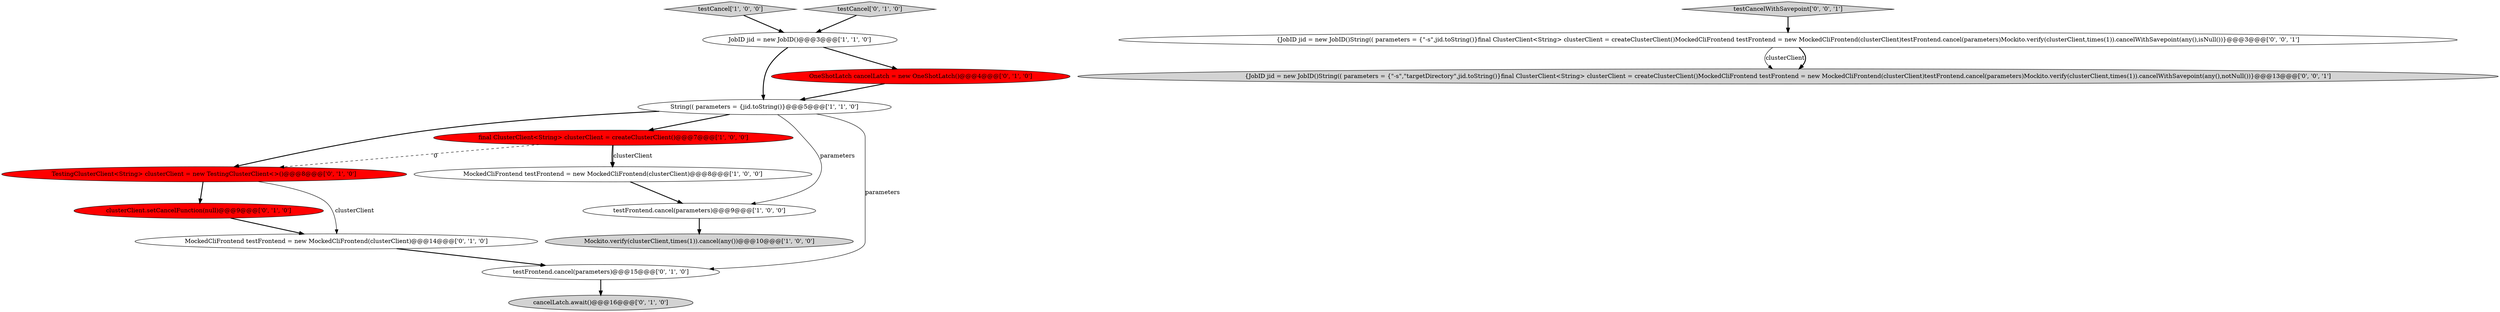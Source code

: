 digraph {
12 [style = filled, label = "MockedCliFrontend testFrontend = new MockedCliFrontend(clusterClient)@@@14@@@['0', '1', '0']", fillcolor = white, shape = ellipse image = "AAA0AAABBB2BBB"];
14 [style = filled, label = "{JobID jid = new JobID()String(( parameters = {\"-s\",\"targetDirectory\",jid.toString()}final ClusterClient<String> clusterClient = createClusterClient()MockedCliFrontend testFrontend = new MockedCliFrontend(clusterClient)testFrontend.cancel(parameters)Mockito.verify(clusterClient,times(1)).cancelWithSavepoint(any(),notNull())}@@@13@@@['0', '0', '1']", fillcolor = lightgray, shape = ellipse image = "AAA0AAABBB3BBB"];
2 [style = filled, label = "Mockito.verify(clusterClient,times(1)).cancel(any())@@@10@@@['1', '0', '0']", fillcolor = lightgray, shape = ellipse image = "AAA0AAABBB1BBB"];
3 [style = filled, label = "final ClusterClient<String> clusterClient = createClusterClient()@@@7@@@['1', '0', '0']", fillcolor = red, shape = ellipse image = "AAA1AAABBB1BBB"];
5 [style = filled, label = "testCancel['1', '0', '0']", fillcolor = lightgray, shape = diamond image = "AAA0AAABBB1BBB"];
6 [style = filled, label = "String(( parameters = {jid.toString()}@@@5@@@['1', '1', '0']", fillcolor = white, shape = ellipse image = "AAA0AAABBB1BBB"];
7 [style = filled, label = "cancelLatch.await()@@@16@@@['0', '1', '0']", fillcolor = lightgray, shape = ellipse image = "AAA0AAABBB2BBB"];
10 [style = filled, label = "testCancel['0', '1', '0']", fillcolor = lightgray, shape = diamond image = "AAA0AAABBB2BBB"];
11 [style = filled, label = "clusterClient.setCancelFunction(null)@@@9@@@['0', '1', '0']", fillcolor = red, shape = ellipse image = "AAA1AAABBB2BBB"];
13 [style = filled, label = "OneShotLatch cancelLatch = new OneShotLatch()@@@4@@@['0', '1', '0']", fillcolor = red, shape = ellipse image = "AAA1AAABBB2BBB"];
8 [style = filled, label = "TestingClusterClient<String> clusterClient = new TestingClusterClient<>()@@@8@@@['0', '1', '0']", fillcolor = red, shape = ellipse image = "AAA1AAABBB2BBB"];
9 [style = filled, label = "testFrontend.cancel(parameters)@@@15@@@['0', '1', '0']", fillcolor = white, shape = ellipse image = "AAA0AAABBB2BBB"];
15 [style = filled, label = "{JobID jid = new JobID()String(( parameters = {\"-s\",jid.toString()}final ClusterClient<String> clusterClient = createClusterClient()MockedCliFrontend testFrontend = new MockedCliFrontend(clusterClient)testFrontend.cancel(parameters)Mockito.verify(clusterClient,times(1)).cancelWithSavepoint(any(),isNull())}@@@3@@@['0', '0', '1']", fillcolor = white, shape = ellipse image = "AAA0AAABBB3BBB"];
16 [style = filled, label = "testCancelWithSavepoint['0', '0', '1']", fillcolor = lightgray, shape = diamond image = "AAA0AAABBB3BBB"];
1 [style = filled, label = "testFrontend.cancel(parameters)@@@9@@@['1', '0', '0']", fillcolor = white, shape = ellipse image = "AAA0AAABBB1BBB"];
0 [style = filled, label = "JobID jid = new JobID()@@@3@@@['1', '1', '0']", fillcolor = white, shape = ellipse image = "AAA0AAABBB1BBB"];
4 [style = filled, label = "MockedCliFrontend testFrontend = new MockedCliFrontend(clusterClient)@@@8@@@['1', '0', '0']", fillcolor = white, shape = ellipse image = "AAA0AAABBB1BBB"];
6->3 [style = bold, label=""];
16->15 [style = bold, label=""];
15->14 [style = solid, label="clusterClient"];
0->13 [style = bold, label=""];
15->14 [style = bold, label=""];
0->6 [style = bold, label=""];
11->12 [style = bold, label=""];
9->7 [style = bold, label=""];
12->9 [style = bold, label=""];
3->4 [style = bold, label=""];
8->12 [style = solid, label="clusterClient"];
5->0 [style = bold, label=""];
6->9 [style = solid, label="parameters"];
10->0 [style = bold, label=""];
6->8 [style = bold, label=""];
3->4 [style = solid, label="clusterClient"];
3->8 [style = dashed, label="0"];
1->2 [style = bold, label=""];
4->1 [style = bold, label=""];
13->6 [style = bold, label=""];
6->1 [style = solid, label="parameters"];
8->11 [style = bold, label=""];
}
